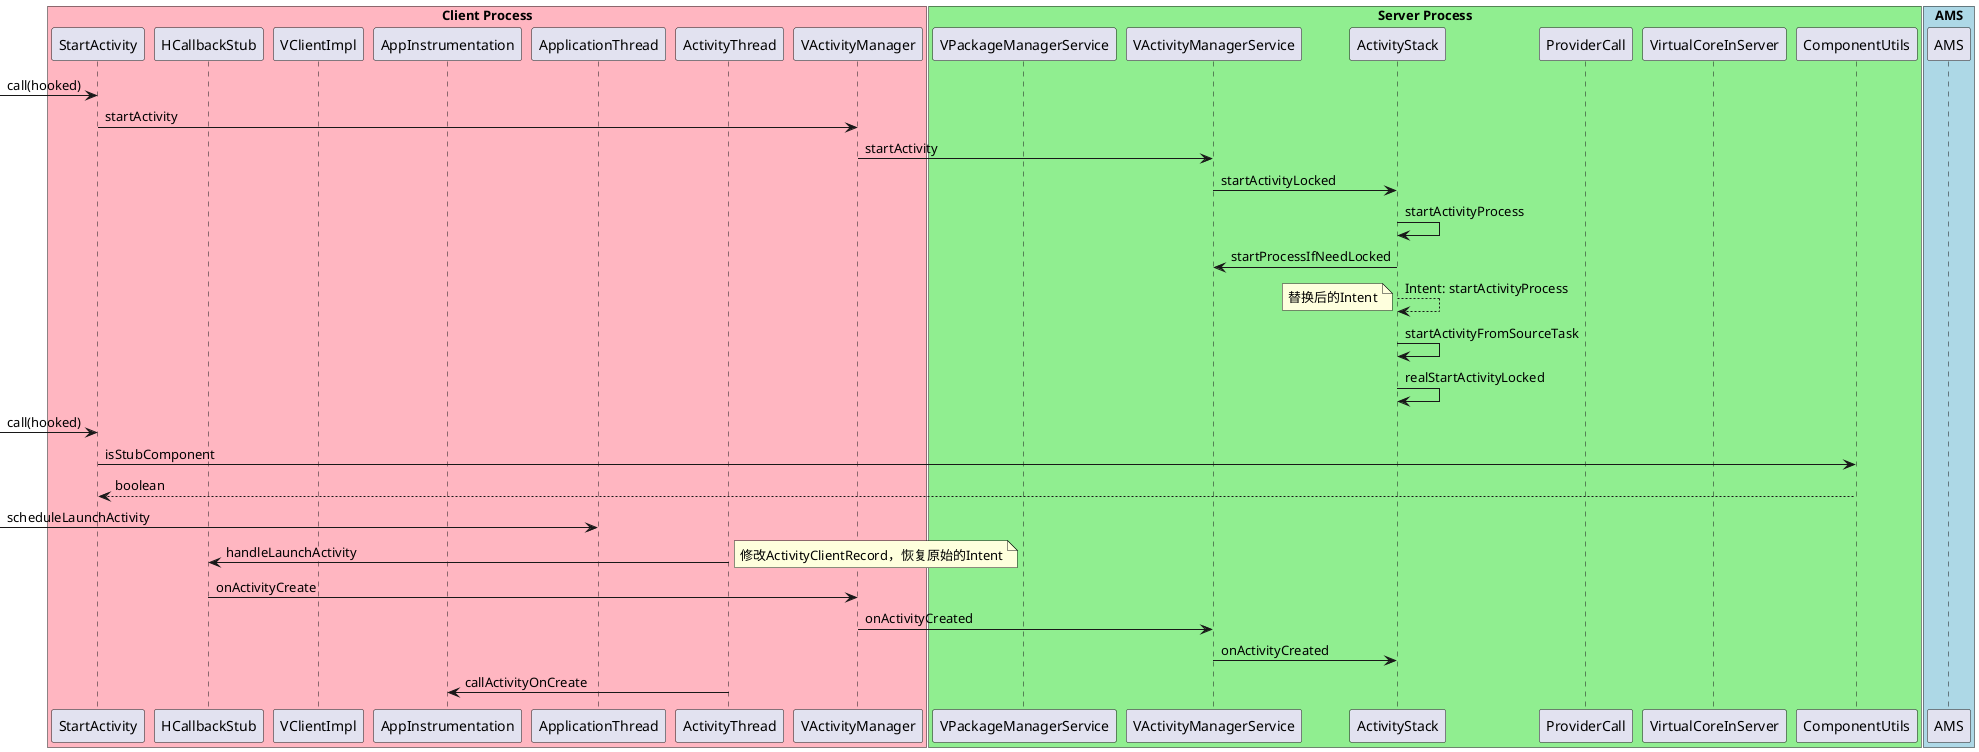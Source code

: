 @startuml
box "Client Process" #LightPink
participant StartActivity
participant HCallbackStub
participant VClientImpl
participant AppInstrumentation
participant ApplicationThread
participant ActivityThread
participant VActivityManager
end box

box "Server Process" #LightGreen
participant VPackageManagerService
participant VActivityManagerService
participant ActivityStack
participant ProviderCall
participant VirtualCoreInServer
participant ComponentUtils
end box

box "AMS" #LightBlue
participant AMS
end box

-> StartActivity: call(hooked)
StartActivity -> VActivityManager: startActivity
VActivityManager -> VActivityManagerService : startActivity
VActivityManagerService -> ActivityStack: startActivityLocked
ActivityStack -> ActivityStack: startActivityProcess
ActivityStack -> VActivityManagerService: startProcessIfNeedLocked
ActivityStack --> ActivityStack: Intent: startActivityProcess
note left
替换后的Intent
end note
ActivityStack -> ActivityStack: startActivityFromSourceTask
ActivityStack -> ActivityStack: realStartActivityLocked

-> StartActivity: call(hooked)
StartActivity -> ComponentUtils: isStubComponent
ComponentUtils --> StartActivity : boolean

-> ApplicationThread: scheduleLaunchActivity
ActivityThread -> HCallbackStub: handleLaunchActivity
note right
修改ActivityClientRecord，恢复原始的Intent
end note
HCallbackStub -> VActivityManager: onActivityCreate
VActivityManager -> VActivityManagerService: onActivityCreated
VActivityManagerService -> ActivityStack: onActivityCreated
ActivityThread -> AppInstrumentation: callActivityOnCreate
@enduml